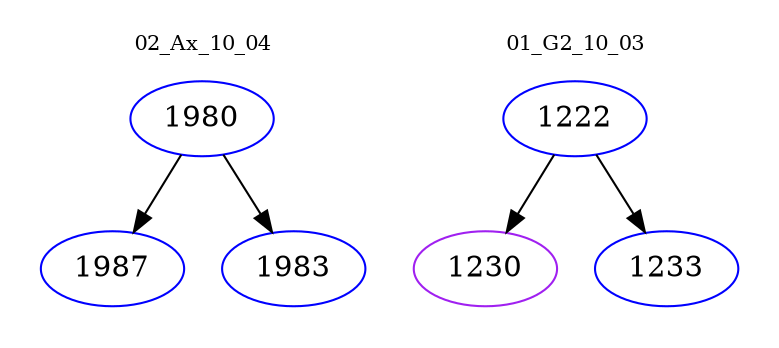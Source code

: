 digraph{
subgraph cluster_0 {
color = white
label = "02_Ax_10_04";
fontsize=10;
T0_1980 [label="1980", color="blue"]
T0_1980 -> T0_1987 [color="black"]
T0_1987 [label="1987", color="blue"]
T0_1980 -> T0_1983 [color="black"]
T0_1983 [label="1983", color="blue"]
}
subgraph cluster_1 {
color = white
label = "01_G2_10_03";
fontsize=10;
T1_1222 [label="1222", color="blue"]
T1_1222 -> T1_1230 [color="black"]
T1_1230 [label="1230", color="purple"]
T1_1222 -> T1_1233 [color="black"]
T1_1233 [label="1233", color="blue"]
}
}
